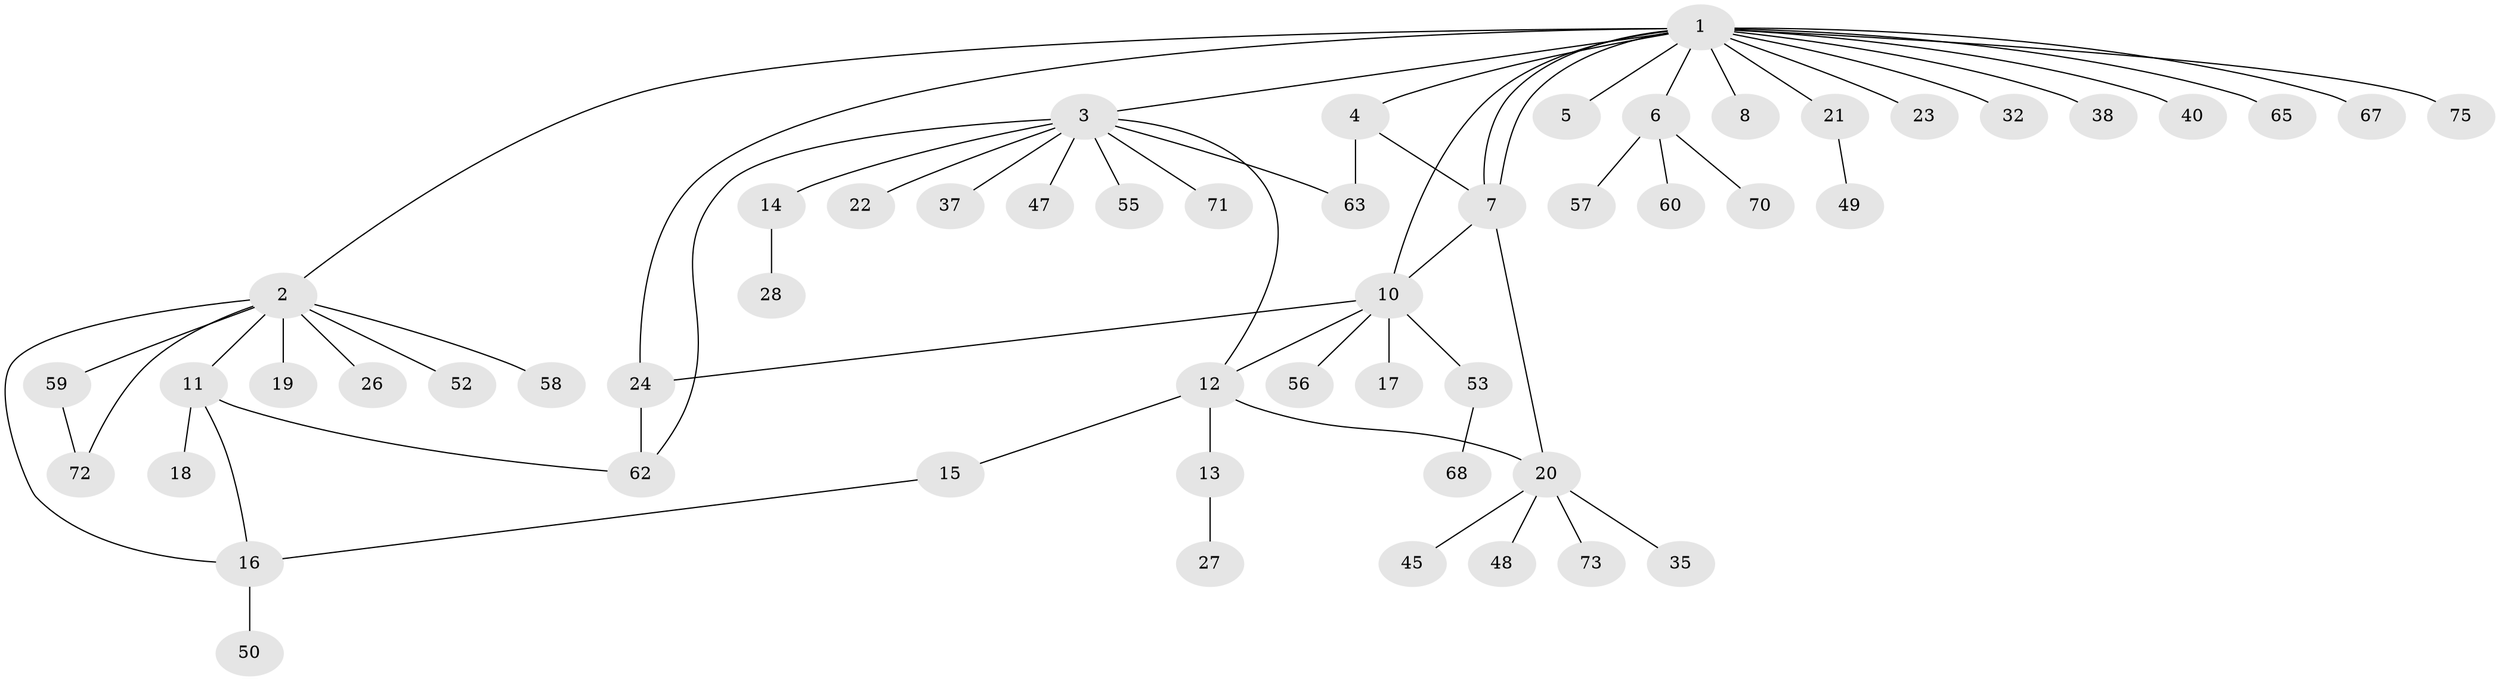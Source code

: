 // original degree distribution, {21: 0.013157894736842105, 8: 0.013157894736842105, 9: 0.013157894736842105, 3: 0.13157894736842105, 1: 0.5394736842105263, 5: 0.039473684210526314, 2: 0.19736842105263158, 7: 0.02631578947368421, 6: 0.013157894736842105, 4: 0.013157894736842105}
// Generated by graph-tools (version 1.1) at 2025/41/03/06/25 10:41:45]
// undirected, 54 vertices, 65 edges
graph export_dot {
graph [start="1"]
  node [color=gray90,style=filled];
  1 [super="+9"];
  2 [super="+34"];
  3 [super="+36"];
  4 [super="+76"];
  5;
  6 [super="+31"];
  7 [super="+54"];
  8 [super="+42"];
  10 [super="+30"];
  11 [super="+29"];
  12 [super="+51"];
  13 [super="+39"];
  14 [super="+25"];
  15 [super="+41"];
  16;
  17;
  18;
  19 [super="+33"];
  20 [super="+44"];
  21;
  22 [super="+46"];
  23;
  24 [super="+64"];
  26;
  27;
  28;
  32;
  35;
  37;
  38 [super="+43"];
  40;
  45;
  47;
  48;
  49;
  50 [super="+66"];
  52 [super="+69"];
  53 [super="+61"];
  55;
  56;
  57;
  58;
  59;
  60;
  62 [super="+74"];
  63;
  65;
  67;
  68;
  70;
  71;
  72;
  73;
  75;
  1 -- 2;
  1 -- 3;
  1 -- 4;
  1 -- 5;
  1 -- 6;
  1 -- 7 [weight=2];
  1 -- 7;
  1 -- 8;
  1 -- 10;
  1 -- 21;
  1 -- 23;
  1 -- 24;
  1 -- 32;
  1 -- 38 [weight=2];
  1 -- 40;
  1 -- 65;
  1 -- 67;
  1 -- 75;
  2 -- 11;
  2 -- 19;
  2 -- 26;
  2 -- 52;
  2 -- 59;
  2 -- 72;
  2 -- 16;
  2 -- 58;
  3 -- 12;
  3 -- 14;
  3 -- 22;
  3 -- 37;
  3 -- 47;
  3 -- 71;
  3 -- 55;
  3 -- 63;
  3 -- 62;
  4 -- 63;
  4 -- 7;
  6 -- 57;
  6 -- 60;
  6 -- 70;
  7 -- 10;
  7 -- 20;
  10 -- 12;
  10 -- 17;
  10 -- 53;
  10 -- 56;
  10 -- 24;
  11 -- 16;
  11 -- 18;
  11 -- 62;
  12 -- 13;
  12 -- 15;
  12 -- 20;
  13 -- 27;
  14 -- 28;
  15 -- 16;
  16 -- 50;
  20 -- 35;
  20 -- 45;
  20 -- 48;
  20 -- 73;
  21 -- 49;
  24 -- 62;
  53 -- 68;
  59 -- 72;
}
